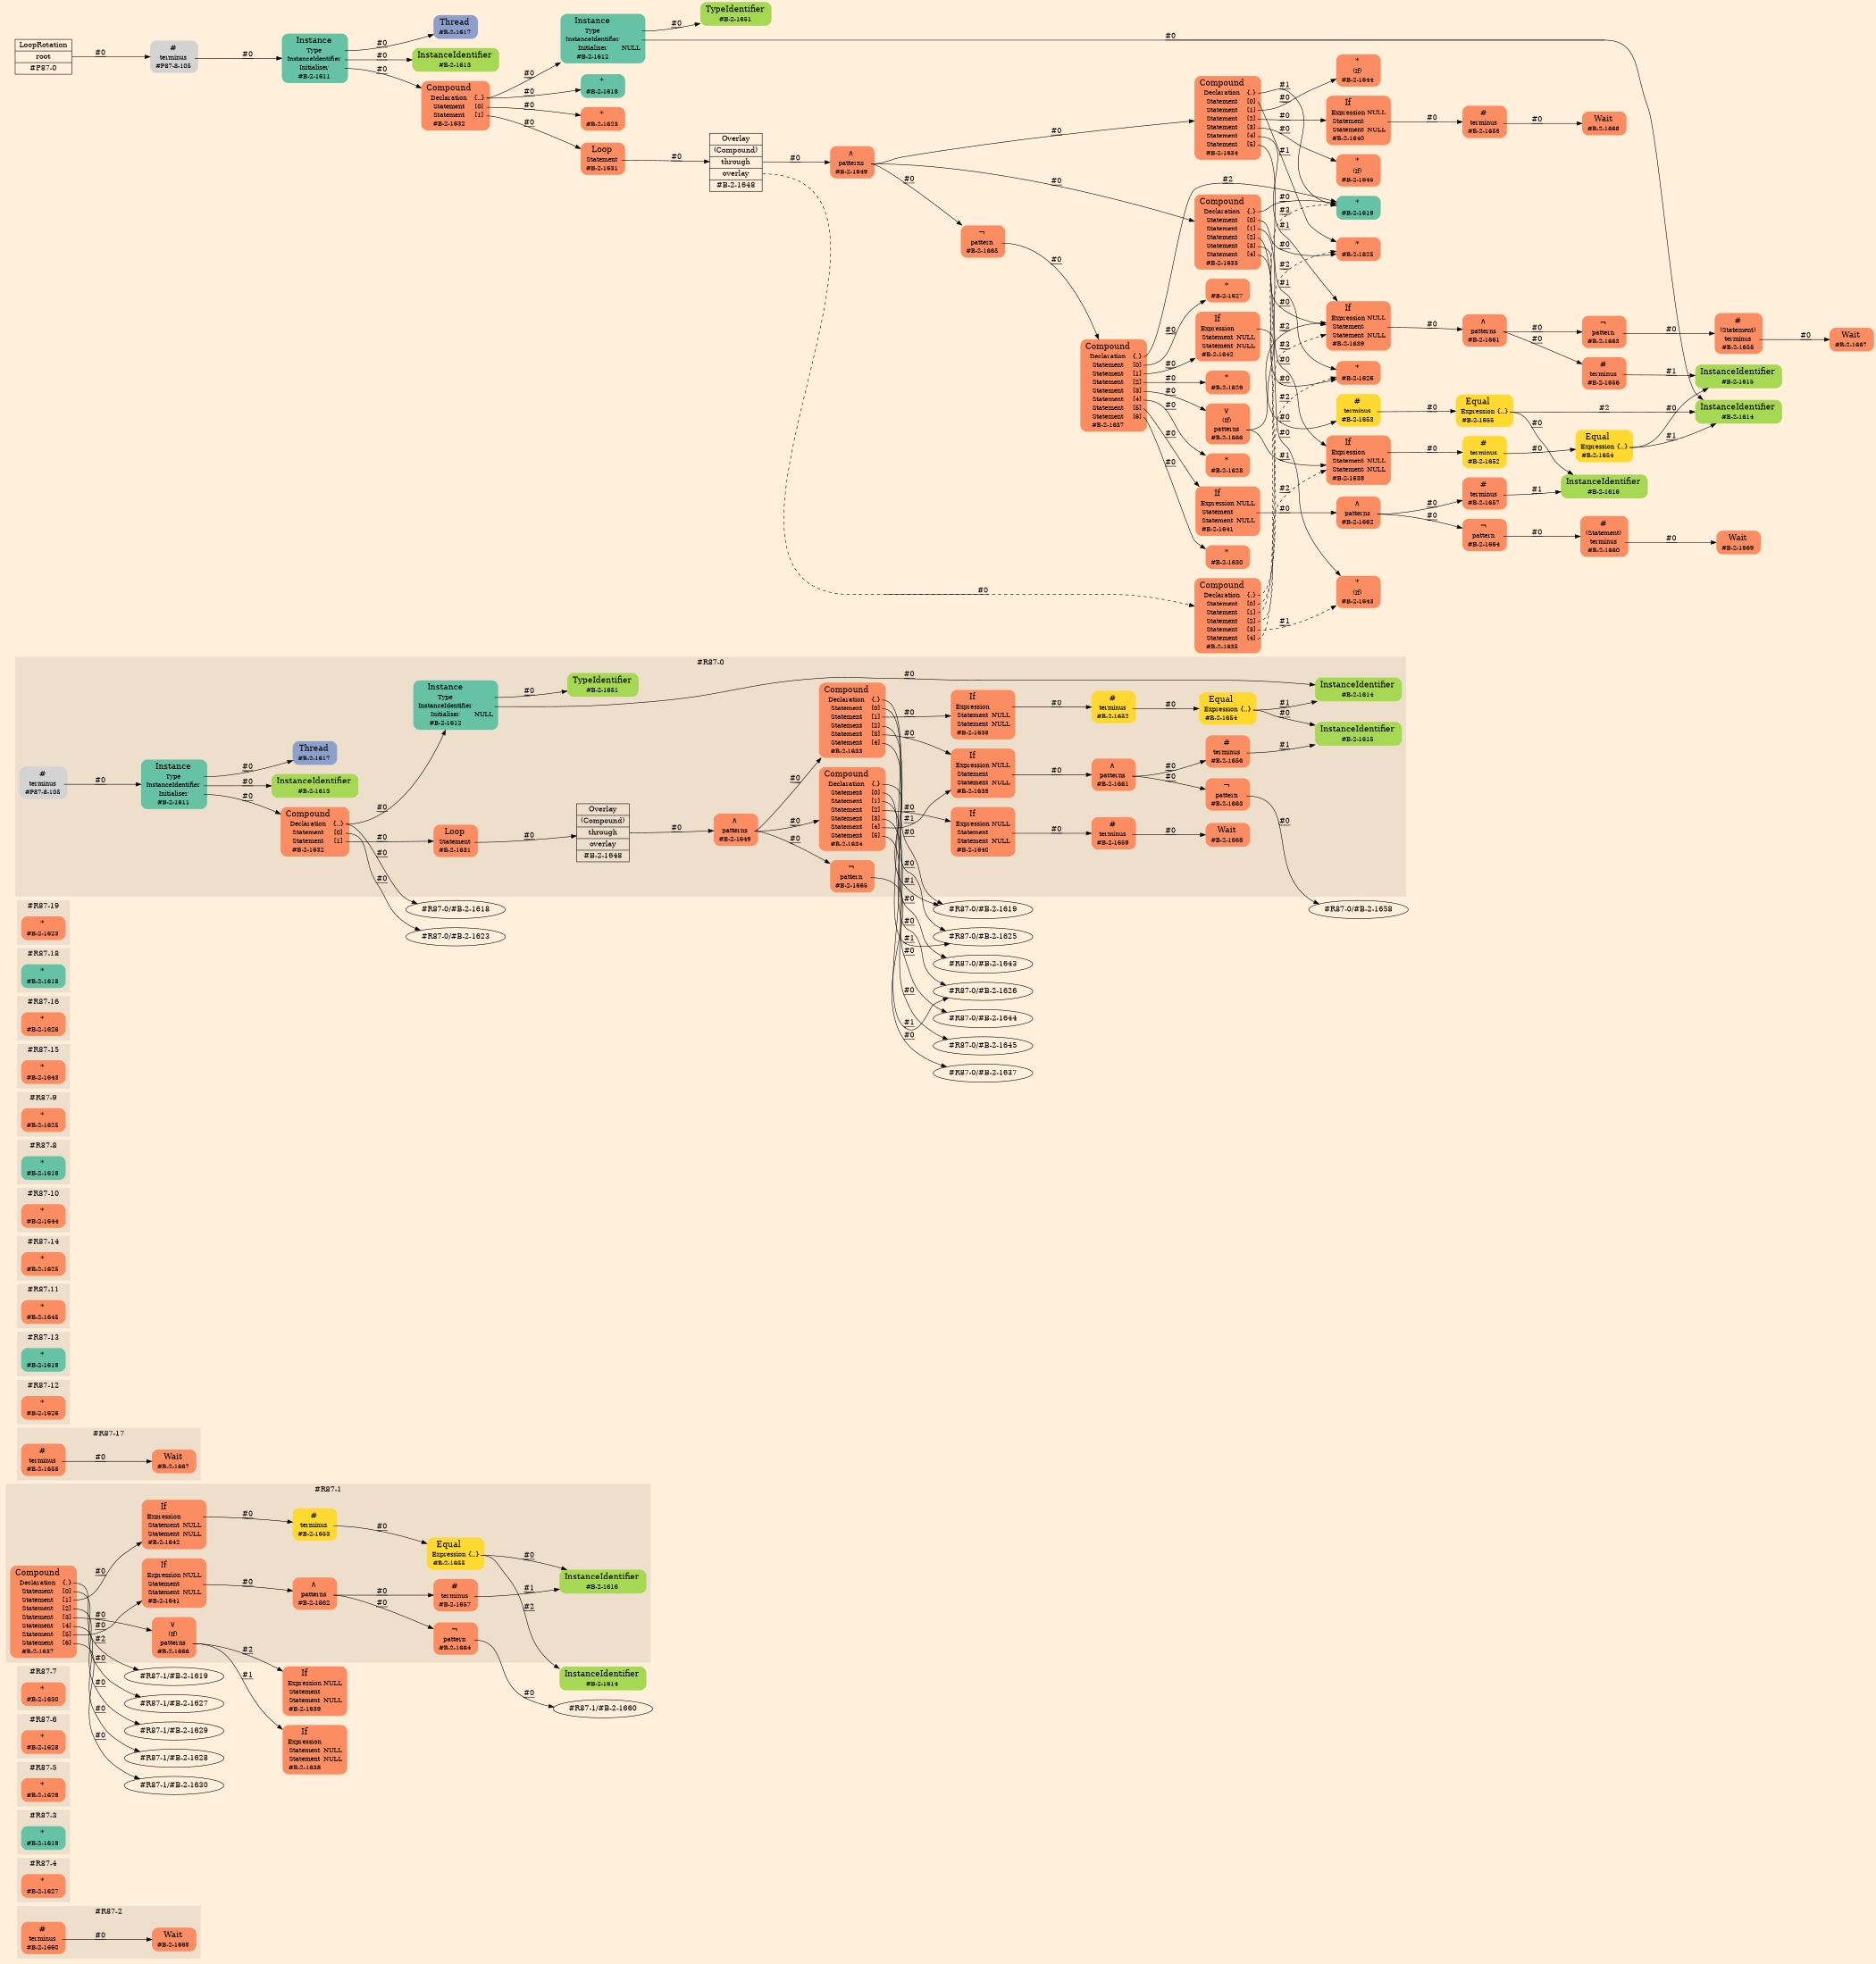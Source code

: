 digraph Inferno {
graph [
rankdir = "LR"
ranksep = 1.0
size = "14,20"
bgcolor = antiquewhite1
color = black
fontcolor = black
];
node [
];
subgraph "cluster#R87-2" {
label = "#R87-2"
style = "filled"
color = antiquewhite2
"#R87-2/#B-2-1669" [
shape = "plaintext"
fillcolor = "/set28/2"
label = <<TABLE BORDER="0" CELLBORDER="0" CELLSPACING="0">
 <TR>
  <TD><FONT POINT-SIZE="16.0">Wait</FONT></TD>
  <TD></TD>
 </TR>
 <TR>
  <TD>#B-2-1669</TD>
  <TD PORT="port0"></TD>
 </TR>
</TABLE>>
style = "rounded,filled"
fontsize = "12"
];
"#R87-2/#B-2-1660" [
shape = "plaintext"
fillcolor = "/set28/2"
label = <<TABLE BORDER="0" CELLBORDER="0" CELLSPACING="0">
 <TR>
  <TD><FONT POINT-SIZE="16.0">#</FONT></TD>
  <TD></TD>
 </TR>
 <TR>
  <TD>terminus</TD>
  <TD PORT="port0"></TD>
 </TR>
 <TR>
  <TD>#B-2-1660</TD>
  <TD PORT="port1"></TD>
 </TR>
</TABLE>>
style = "rounded,filled"
fontsize = "12"
];
}
subgraph "cluster#R87-4" {
label = "#R87-4"
style = "filled"
color = antiquewhite2
"#R87-4/#B-2-1627" [
shape = "plaintext"
fillcolor = "/set28/2"
label = <<TABLE BORDER="0" CELLBORDER="0" CELLSPACING="0">
 <TR>
  <TD><FONT POINT-SIZE="16.0">*</FONT></TD>
  <TD></TD>
 </TR>
 <TR>
  <TD>#B-2-1627</TD>
  <TD PORT="port0"></TD>
 </TR>
</TABLE>>
style = "rounded,filled"
fontsize = "12"
];
}
subgraph "cluster#R87-3" {
label = "#R87-3"
style = "filled"
color = antiquewhite2
"#R87-3/#B-2-1619" [
shape = "plaintext"
fillcolor = "/set28/1"
label = <<TABLE BORDER="0" CELLBORDER="0" CELLSPACING="0">
 <TR>
  <TD><FONT POINT-SIZE="16.0">*</FONT></TD>
  <TD></TD>
 </TR>
 <TR>
  <TD>#B-2-1619</TD>
  <TD PORT="port0"></TD>
 </TR>
</TABLE>>
style = "rounded,filled"
fontsize = "12"
];
}
subgraph "cluster#R87-5" {
label = "#R87-5"
style = "filled"
color = antiquewhite2
"#R87-5/#B-2-1629" [
shape = "plaintext"
fillcolor = "/set28/2"
label = <<TABLE BORDER="0" CELLBORDER="0" CELLSPACING="0">
 <TR>
  <TD><FONT POINT-SIZE="16.0">*</FONT></TD>
  <TD></TD>
 </TR>
 <TR>
  <TD>#B-2-1629</TD>
  <TD PORT="port0"></TD>
 </TR>
</TABLE>>
style = "rounded,filled"
fontsize = "12"
];
}
subgraph "cluster#R87-6" {
label = "#R87-6"
style = "filled"
color = antiquewhite2
"#R87-6/#B-2-1628" [
shape = "plaintext"
fillcolor = "/set28/2"
label = <<TABLE BORDER="0" CELLBORDER="0" CELLSPACING="0">
 <TR>
  <TD><FONT POINT-SIZE="16.0">*</FONT></TD>
  <TD></TD>
 </TR>
 <TR>
  <TD>#B-2-1628</TD>
  <TD PORT="port0"></TD>
 </TR>
</TABLE>>
style = "rounded,filled"
fontsize = "12"
];
}
subgraph "cluster#R87-7" {
label = "#R87-7"
style = "filled"
color = antiquewhite2
"#R87-7/#B-2-1630" [
shape = "plaintext"
fillcolor = "/set28/2"
label = <<TABLE BORDER="0" CELLBORDER="0" CELLSPACING="0">
 <TR>
  <TD><FONT POINT-SIZE="16.0">*</FONT></TD>
  <TD></TD>
 </TR>
 <TR>
  <TD>#B-2-1630</TD>
  <TD PORT="port0"></TD>
 </TR>
</TABLE>>
style = "rounded,filled"
fontsize = "12"
];
}
"#R87-1/#B-2-1639" [
shape = "plaintext"
fillcolor = "/set28/2"
label = <<TABLE BORDER="0" CELLBORDER="0" CELLSPACING="0">
 <TR>
  <TD><FONT POINT-SIZE="16.0">If</FONT></TD>
  <TD></TD>
 </TR>
 <TR>
  <TD>Expression</TD>
  <TD PORT="port0">NULL</TD>
 </TR>
 <TR>
  <TD>Statement</TD>
  <TD PORT="port1"></TD>
 </TR>
 <TR>
  <TD>Statement</TD>
  <TD PORT="port2">NULL</TD>
 </TR>
 <TR>
  <TD>#B-2-1639</TD>
  <TD PORT="port3"></TD>
 </TR>
</TABLE>>
style = "rounded,filled"
fontsize = "12"
];
"#R87-1/#B-2-1614" [
shape = "plaintext"
fillcolor = "/set28/5"
label = <<TABLE BORDER="0" CELLBORDER="0" CELLSPACING="0">
 <TR>
  <TD><FONT POINT-SIZE="16.0">InstanceIdentifier</FONT></TD>
  <TD></TD>
 </TR>
 <TR>
  <TD>#B-2-1614</TD>
  <TD PORT="port0"></TD>
 </TR>
</TABLE>>
style = "rounded,filled"
fontsize = "12"
];
"#R87-1/#B-2-1638" [
shape = "plaintext"
fillcolor = "/set28/2"
label = <<TABLE BORDER="0" CELLBORDER="0" CELLSPACING="0">
 <TR>
  <TD><FONT POINT-SIZE="16.0">If</FONT></TD>
  <TD></TD>
 </TR>
 <TR>
  <TD>Expression</TD>
  <TD PORT="port0"></TD>
 </TR>
 <TR>
  <TD>Statement</TD>
  <TD PORT="port1">NULL</TD>
 </TR>
 <TR>
  <TD>Statement</TD>
  <TD PORT="port2">NULL</TD>
 </TR>
 <TR>
  <TD>#B-2-1638</TD>
  <TD PORT="port3"></TD>
 </TR>
</TABLE>>
style = "rounded,filled"
fontsize = "12"
];
subgraph "cluster#R87-1" {
label = "#R87-1"
style = "filled"
color = antiquewhite2
"#R87-1/#B-2-1664" [
shape = "plaintext"
fillcolor = "/set28/2"
label = <<TABLE BORDER="0" CELLBORDER="0" CELLSPACING="0">
 <TR>
  <TD><FONT POINT-SIZE="16.0">¬</FONT></TD>
  <TD></TD>
 </TR>
 <TR>
  <TD>pattern</TD>
  <TD PORT="port0"></TD>
 </TR>
 <TR>
  <TD>#B-2-1664</TD>
  <TD PORT="port1"></TD>
 </TR>
</TABLE>>
style = "rounded,filled"
fontsize = "12"
];
"#R87-1/#B-2-1657" [
shape = "plaintext"
fillcolor = "/set28/2"
label = <<TABLE BORDER="0" CELLBORDER="0" CELLSPACING="0">
 <TR>
  <TD><FONT POINT-SIZE="16.0">#</FONT></TD>
  <TD></TD>
 </TR>
 <TR>
  <TD>terminus</TD>
  <TD PORT="port0"></TD>
 </TR>
 <TR>
  <TD>#B-2-1657</TD>
  <TD PORT="port1"></TD>
 </TR>
</TABLE>>
style = "rounded,filled"
fontsize = "12"
];
"#R87-1/#B-2-1662" [
shape = "plaintext"
fillcolor = "/set28/2"
label = <<TABLE BORDER="0" CELLBORDER="0" CELLSPACING="0">
 <TR>
  <TD><FONT POINT-SIZE="16.0">∧</FONT></TD>
  <TD></TD>
 </TR>
 <TR>
  <TD>patterns</TD>
  <TD PORT="port0"></TD>
 </TR>
 <TR>
  <TD>#B-2-1662</TD>
  <TD PORT="port1"></TD>
 </TR>
</TABLE>>
style = "rounded,filled"
fontsize = "12"
];
"#R87-1/#B-2-1616" [
shape = "plaintext"
fillcolor = "/set28/5"
label = <<TABLE BORDER="0" CELLBORDER="0" CELLSPACING="0">
 <TR>
  <TD><FONT POINT-SIZE="16.0">InstanceIdentifier</FONT></TD>
  <TD></TD>
 </TR>
 <TR>
  <TD>#B-2-1616</TD>
  <TD PORT="port0"></TD>
 </TR>
</TABLE>>
style = "rounded,filled"
fontsize = "12"
];
"#R87-1/#B-2-1641" [
shape = "plaintext"
fillcolor = "/set28/2"
label = <<TABLE BORDER="0" CELLBORDER="0" CELLSPACING="0">
 <TR>
  <TD><FONT POINT-SIZE="16.0">If</FONT></TD>
  <TD></TD>
 </TR>
 <TR>
  <TD>Expression</TD>
  <TD PORT="port0">NULL</TD>
 </TR>
 <TR>
  <TD>Statement</TD>
  <TD PORT="port1"></TD>
 </TR>
 <TR>
  <TD>Statement</TD>
  <TD PORT="port2">NULL</TD>
 </TR>
 <TR>
  <TD>#B-2-1641</TD>
  <TD PORT="port3"></TD>
 </TR>
</TABLE>>
style = "rounded,filled"
fontsize = "12"
];
"#R87-1/#B-2-1637" [
shape = "plaintext"
fillcolor = "/set28/2"
label = <<TABLE BORDER="0" CELLBORDER="0" CELLSPACING="0">
 <TR>
  <TD><FONT POINT-SIZE="16.0">Compound</FONT></TD>
  <TD></TD>
 </TR>
 <TR>
  <TD>Declaration</TD>
  <TD PORT="port0">{.}</TD>
 </TR>
 <TR>
  <TD>Statement</TD>
  <TD PORT="port1">[0]</TD>
 </TR>
 <TR>
  <TD>Statement</TD>
  <TD PORT="port2">[1]</TD>
 </TR>
 <TR>
  <TD>Statement</TD>
  <TD PORT="port3">[2]</TD>
 </TR>
 <TR>
  <TD>Statement</TD>
  <TD PORT="port4">[3]</TD>
 </TR>
 <TR>
  <TD>Statement</TD>
  <TD PORT="port5">[4]</TD>
 </TR>
 <TR>
  <TD>Statement</TD>
  <TD PORT="port6">[5]</TD>
 </TR>
 <TR>
  <TD>Statement</TD>
  <TD PORT="port7">[6]</TD>
 </TR>
 <TR>
  <TD>#B-2-1637</TD>
  <TD PORT="port8"></TD>
 </TR>
</TABLE>>
style = "rounded,filled"
fontsize = "12"
];
"#R87-1/#B-2-1642" [
shape = "plaintext"
fillcolor = "/set28/2"
label = <<TABLE BORDER="0" CELLBORDER="0" CELLSPACING="0">
 <TR>
  <TD><FONT POINT-SIZE="16.0">If</FONT></TD>
  <TD></TD>
 </TR>
 <TR>
  <TD>Expression</TD>
  <TD PORT="port0"></TD>
 </TR>
 <TR>
  <TD>Statement</TD>
  <TD PORT="port1">NULL</TD>
 </TR>
 <TR>
  <TD>Statement</TD>
  <TD PORT="port2">NULL</TD>
 </TR>
 <TR>
  <TD>#B-2-1642</TD>
  <TD PORT="port3"></TD>
 </TR>
</TABLE>>
style = "rounded,filled"
fontsize = "12"
];
"#R87-1/#B-2-1653" [
shape = "plaintext"
fillcolor = "/set28/6"
label = <<TABLE BORDER="0" CELLBORDER="0" CELLSPACING="0">
 <TR>
  <TD><FONT POINT-SIZE="16.0">#</FONT></TD>
  <TD></TD>
 </TR>
 <TR>
  <TD>terminus</TD>
  <TD PORT="port0"></TD>
 </TR>
 <TR>
  <TD>#B-2-1653</TD>
  <TD PORT="port1"></TD>
 </TR>
</TABLE>>
style = "rounded,filled"
fontsize = "12"
];
"#R87-1/#B-2-1655" [
shape = "plaintext"
fillcolor = "/set28/6"
label = <<TABLE BORDER="0" CELLBORDER="0" CELLSPACING="0">
 <TR>
  <TD><FONT POINT-SIZE="16.0">Equal</FONT></TD>
  <TD></TD>
 </TR>
 <TR>
  <TD>Expression</TD>
  <TD PORT="port0">{..}</TD>
 </TR>
 <TR>
  <TD>#B-2-1655</TD>
  <TD PORT="port1"></TD>
 </TR>
</TABLE>>
style = "rounded,filled"
fontsize = "12"
];
"#R87-1/#B-2-1666" [
shape = "plaintext"
fillcolor = "/set28/2"
label = <<TABLE BORDER="0" CELLBORDER="0" CELLSPACING="0">
 <TR>
  <TD><FONT POINT-SIZE="16.0">∨</FONT></TD>
  <TD></TD>
 </TR>
 <TR>
  <TD>(If)</TD>
  <TD PORT="port0"></TD>
 </TR>
 <TR>
  <TD>patterns</TD>
  <TD PORT="port1"></TD>
 </TR>
 <TR>
  <TD>#B-2-1666</TD>
  <TD PORT="port2"></TD>
 </TR>
</TABLE>>
style = "rounded,filled"
fontsize = "12"
];
}
subgraph "cluster#R87-17" {
label = "#R87-17"
style = "filled"
color = antiquewhite2
"#R87-17/#B-2-1667" [
shape = "plaintext"
fillcolor = "/set28/2"
label = <<TABLE BORDER="0" CELLBORDER="0" CELLSPACING="0">
 <TR>
  <TD><FONT POINT-SIZE="16.0">Wait</FONT></TD>
  <TD></TD>
 </TR>
 <TR>
  <TD>#B-2-1667</TD>
  <TD PORT="port0"></TD>
 </TR>
</TABLE>>
style = "rounded,filled"
fontsize = "12"
];
"#R87-17/#B-2-1658" [
shape = "plaintext"
fillcolor = "/set28/2"
label = <<TABLE BORDER="0" CELLBORDER="0" CELLSPACING="0">
 <TR>
  <TD><FONT POINT-SIZE="16.0">#</FONT></TD>
  <TD></TD>
 </TR>
 <TR>
  <TD>terminus</TD>
  <TD PORT="port0"></TD>
 </TR>
 <TR>
  <TD>#B-2-1658</TD>
  <TD PORT="port1"></TD>
 </TR>
</TABLE>>
style = "rounded,filled"
fontsize = "12"
];
}
subgraph "cluster#R87-12" {
label = "#R87-12"
style = "filled"
color = antiquewhite2
"#R87-12/#B-2-1626" [
shape = "plaintext"
fillcolor = "/set28/2"
label = <<TABLE BORDER="0" CELLBORDER="0" CELLSPACING="0">
 <TR>
  <TD><FONT POINT-SIZE="16.0">*</FONT></TD>
  <TD></TD>
 </TR>
 <TR>
  <TD>#B-2-1626</TD>
  <TD PORT="port0"></TD>
 </TR>
</TABLE>>
style = "rounded,filled"
fontsize = "12"
];
}
subgraph "cluster#R87-13" {
label = "#R87-13"
style = "filled"
color = antiquewhite2
"#R87-13/#B-2-1619" [
shape = "plaintext"
fillcolor = "/set28/1"
label = <<TABLE BORDER="0" CELLBORDER="0" CELLSPACING="0">
 <TR>
  <TD><FONT POINT-SIZE="16.0">*</FONT></TD>
  <TD></TD>
 </TR>
 <TR>
  <TD>#B-2-1619</TD>
  <TD PORT="port0"></TD>
 </TR>
</TABLE>>
style = "rounded,filled"
fontsize = "12"
];
}
subgraph "cluster#R87-11" {
label = "#R87-11"
style = "filled"
color = antiquewhite2
"#R87-11/#B-2-1645" [
shape = "plaintext"
fillcolor = "/set28/2"
label = <<TABLE BORDER="0" CELLBORDER="0" CELLSPACING="0">
 <TR>
  <TD><FONT POINT-SIZE="16.0">*</FONT></TD>
  <TD></TD>
 </TR>
 <TR>
  <TD>#B-2-1645</TD>
  <TD PORT="port0"></TD>
 </TR>
</TABLE>>
style = "rounded,filled"
fontsize = "12"
];
}
subgraph "cluster#R87-14" {
label = "#R87-14"
style = "filled"
color = antiquewhite2
"#R87-14/#B-2-1625" [
shape = "plaintext"
fillcolor = "/set28/2"
label = <<TABLE BORDER="0" CELLBORDER="0" CELLSPACING="0">
 <TR>
  <TD><FONT POINT-SIZE="16.0">*</FONT></TD>
  <TD></TD>
 </TR>
 <TR>
  <TD>#B-2-1625</TD>
  <TD PORT="port0"></TD>
 </TR>
</TABLE>>
style = "rounded,filled"
fontsize = "12"
];
}
subgraph "cluster#R87-10" {
label = "#R87-10"
style = "filled"
color = antiquewhite2
"#R87-10/#B-2-1644" [
shape = "plaintext"
fillcolor = "/set28/2"
label = <<TABLE BORDER="0" CELLBORDER="0" CELLSPACING="0">
 <TR>
  <TD><FONT POINT-SIZE="16.0">*</FONT></TD>
  <TD></TD>
 </TR>
 <TR>
  <TD>#B-2-1644</TD>
  <TD PORT="port0"></TD>
 </TR>
</TABLE>>
style = "rounded,filled"
fontsize = "12"
];
}
subgraph "cluster#R87-8" {
label = "#R87-8"
style = "filled"
color = antiquewhite2
"#R87-8/#B-2-1619" [
shape = "plaintext"
fillcolor = "/set28/1"
label = <<TABLE BORDER="0" CELLBORDER="0" CELLSPACING="0">
 <TR>
  <TD><FONT POINT-SIZE="16.0">*</FONT></TD>
  <TD></TD>
 </TR>
 <TR>
  <TD>#B-2-1619</TD>
  <TD PORT="port0"></TD>
 </TR>
</TABLE>>
style = "rounded,filled"
fontsize = "12"
];
}
subgraph "cluster#R87-9" {
label = "#R87-9"
style = "filled"
color = antiquewhite2
"#R87-9/#B-2-1625" [
shape = "plaintext"
fillcolor = "/set28/2"
label = <<TABLE BORDER="0" CELLBORDER="0" CELLSPACING="0">
 <TR>
  <TD><FONT POINT-SIZE="16.0">*</FONT></TD>
  <TD></TD>
 </TR>
 <TR>
  <TD>#B-2-1625</TD>
  <TD PORT="port0"></TD>
 </TR>
</TABLE>>
style = "rounded,filled"
fontsize = "12"
];
}
subgraph "cluster#R87-15" {
label = "#R87-15"
style = "filled"
color = antiquewhite2
"#R87-15/#B-2-1643" [
shape = "plaintext"
fillcolor = "/set28/2"
label = <<TABLE BORDER="0" CELLBORDER="0" CELLSPACING="0">
 <TR>
  <TD><FONT POINT-SIZE="16.0">*</FONT></TD>
  <TD></TD>
 </TR>
 <TR>
  <TD>#B-2-1643</TD>
  <TD PORT="port0"></TD>
 </TR>
</TABLE>>
style = "rounded,filled"
fontsize = "12"
];
}
subgraph "cluster#R87-16" {
label = "#R87-16"
style = "filled"
color = antiquewhite2
"#R87-16/#B-2-1626" [
shape = "plaintext"
fillcolor = "/set28/2"
label = <<TABLE BORDER="0" CELLBORDER="0" CELLSPACING="0">
 <TR>
  <TD><FONT POINT-SIZE="16.0">*</FONT></TD>
  <TD></TD>
 </TR>
 <TR>
  <TD>#B-2-1626</TD>
  <TD PORT="port0"></TD>
 </TR>
</TABLE>>
style = "rounded,filled"
fontsize = "12"
];
}
subgraph "cluster#R87-18" {
label = "#R87-18"
style = "filled"
color = antiquewhite2
"#R87-18/#B-2-1618" [
shape = "plaintext"
fillcolor = "/set28/1"
label = <<TABLE BORDER="0" CELLBORDER="0" CELLSPACING="0">
 <TR>
  <TD><FONT POINT-SIZE="16.0">*</FONT></TD>
  <TD></TD>
 </TR>
 <TR>
  <TD>#B-2-1618</TD>
  <TD PORT="port0"></TD>
 </TR>
</TABLE>>
style = "rounded,filled"
fontsize = "12"
];
}
subgraph "cluster#R87-19" {
label = "#R87-19"
style = "filled"
color = antiquewhite2
"#R87-19/#B-2-1623" [
shape = "plaintext"
fillcolor = "/set28/2"
label = <<TABLE BORDER="0" CELLBORDER="0" CELLSPACING="0">
 <TR>
  <TD><FONT POINT-SIZE="16.0">*</FONT></TD>
  <TD></TD>
 </TR>
 <TR>
  <TD>#B-2-1623</TD>
  <TD PORT="port0"></TD>
 </TR>
</TABLE>>
style = "rounded,filled"
fontsize = "12"
];
}
subgraph "cluster#R87-0" {
label = "#R87-0"
style = "filled"
color = antiquewhite2
"#R87-0/#B-2-1665" [
shape = "plaintext"
fillcolor = "/set28/2"
label = <<TABLE BORDER="0" CELLBORDER="0" CELLSPACING="0">
 <TR>
  <TD><FONT POINT-SIZE="16.0">¬</FONT></TD>
  <TD></TD>
 </TR>
 <TR>
  <TD>pattern</TD>
  <TD PORT="port0"></TD>
 </TR>
 <TR>
  <TD>#B-2-1665</TD>
  <TD PORT="port1"></TD>
 </TR>
</TABLE>>
style = "rounded,filled"
fontsize = "12"
];
"#R87-0/#B-2-1668" [
shape = "plaintext"
fillcolor = "/set28/2"
label = <<TABLE BORDER="0" CELLBORDER="0" CELLSPACING="0">
 <TR>
  <TD><FONT POINT-SIZE="16.0">Wait</FONT></TD>
  <TD></TD>
 </TR>
 <TR>
  <TD>#B-2-1668</TD>
  <TD PORT="port0"></TD>
 </TR>
</TABLE>>
style = "rounded,filled"
fontsize = "12"
];
"#R87-0/#B-2-1659" [
shape = "plaintext"
fillcolor = "/set28/2"
label = <<TABLE BORDER="0" CELLBORDER="0" CELLSPACING="0">
 <TR>
  <TD><FONT POINT-SIZE="16.0">#</FONT></TD>
  <TD></TD>
 </TR>
 <TR>
  <TD>terminus</TD>
  <TD PORT="port0"></TD>
 </TR>
 <TR>
  <TD>#B-2-1659</TD>
  <TD PORT="port1"></TD>
 </TR>
</TABLE>>
style = "rounded,filled"
fontsize = "12"
];
"#R87-0/#B-2-1634" [
shape = "plaintext"
fillcolor = "/set28/2"
label = <<TABLE BORDER="0" CELLBORDER="0" CELLSPACING="0">
 <TR>
  <TD><FONT POINT-SIZE="16.0">Compound</FONT></TD>
  <TD></TD>
 </TR>
 <TR>
  <TD>Declaration</TD>
  <TD PORT="port0">{.}</TD>
 </TR>
 <TR>
  <TD>Statement</TD>
  <TD PORT="port1">[0]</TD>
 </TR>
 <TR>
  <TD>Statement</TD>
  <TD PORT="port2">[1]</TD>
 </TR>
 <TR>
  <TD>Statement</TD>
  <TD PORT="port3">[2]</TD>
 </TR>
 <TR>
  <TD>Statement</TD>
  <TD PORT="port4">[3]</TD>
 </TR>
 <TR>
  <TD>Statement</TD>
  <TD PORT="port5">[4]</TD>
 </TR>
 <TR>
  <TD>Statement</TD>
  <TD PORT="port6">[5]</TD>
 </TR>
 <TR>
  <TD>#B-2-1634</TD>
  <TD PORT="port7"></TD>
 </TR>
</TABLE>>
style = "rounded,filled"
fontsize = "12"
];
"#R87-0/#B-2-1661" [
shape = "plaintext"
fillcolor = "/set28/2"
label = <<TABLE BORDER="0" CELLBORDER="0" CELLSPACING="0">
 <TR>
  <TD><FONT POINT-SIZE="16.0">∧</FONT></TD>
  <TD></TD>
 </TR>
 <TR>
  <TD>patterns</TD>
  <TD PORT="port0"></TD>
 </TR>
 <TR>
  <TD>#B-2-1661</TD>
  <TD PORT="port1"></TD>
 </TR>
</TABLE>>
style = "rounded,filled"
fontsize = "12"
];
"#R87-0/#B-2-1639" [
shape = "plaintext"
fillcolor = "/set28/2"
label = <<TABLE BORDER="0" CELLBORDER="0" CELLSPACING="0">
 <TR>
  <TD><FONT POINT-SIZE="16.0">If</FONT></TD>
  <TD></TD>
 </TR>
 <TR>
  <TD>Expression</TD>
  <TD PORT="port0">NULL</TD>
 </TR>
 <TR>
  <TD>Statement</TD>
  <TD PORT="port1"></TD>
 </TR>
 <TR>
  <TD>Statement</TD>
  <TD PORT="port2">NULL</TD>
 </TR>
 <TR>
  <TD>#B-2-1639</TD>
  <TD PORT="port3"></TD>
 </TR>
</TABLE>>
style = "rounded,filled"
fontsize = "12"
];
"#R87-0/#B-2-1632" [
shape = "plaintext"
fillcolor = "/set28/2"
label = <<TABLE BORDER="0" CELLBORDER="0" CELLSPACING="0">
 <TR>
  <TD><FONT POINT-SIZE="16.0">Compound</FONT></TD>
  <TD></TD>
 </TR>
 <TR>
  <TD>Declaration</TD>
  <TD PORT="port0">{..}</TD>
 </TR>
 <TR>
  <TD>Statement</TD>
  <TD PORT="port1">[0]</TD>
 </TR>
 <TR>
  <TD>Statement</TD>
  <TD PORT="port2">[1]</TD>
 </TR>
 <TR>
  <TD>#B-2-1632</TD>
  <TD PORT="port3"></TD>
 </TR>
</TABLE>>
style = "rounded,filled"
fontsize = "12"
];
"#R87-0/#B-2-1649" [
shape = "plaintext"
fillcolor = "/set28/2"
label = <<TABLE BORDER="0" CELLBORDER="0" CELLSPACING="0">
 <TR>
  <TD><FONT POINT-SIZE="16.0">∧</FONT></TD>
  <TD></TD>
 </TR>
 <TR>
  <TD>patterns</TD>
  <TD PORT="port0"></TD>
 </TR>
 <TR>
  <TD>#B-2-1649</TD>
  <TD PORT="port1"></TD>
 </TR>
</TABLE>>
style = "rounded,filled"
fontsize = "12"
];
"#R87-0/#B-2-1612" [
shape = "plaintext"
fillcolor = "/set28/1"
label = <<TABLE BORDER="0" CELLBORDER="0" CELLSPACING="0">
 <TR>
  <TD><FONT POINT-SIZE="16.0">Instance</FONT></TD>
  <TD></TD>
 </TR>
 <TR>
  <TD>Type</TD>
  <TD PORT="port0"></TD>
 </TR>
 <TR>
  <TD>InstanceIdentifier</TD>
  <TD PORT="port1"></TD>
 </TR>
 <TR>
  <TD>Initialiser</TD>
  <TD PORT="port2">NULL</TD>
 </TR>
 <TR>
  <TD>#B-2-1612</TD>
  <TD PORT="port3"></TD>
 </TR>
</TABLE>>
style = "rounded,filled"
fontsize = "12"
];
"#R87-0/#B-2-1613" [
shape = "plaintext"
fillcolor = "/set28/5"
label = <<TABLE BORDER="0" CELLBORDER="0" CELLSPACING="0">
 <TR>
  <TD><FONT POINT-SIZE="16.0">InstanceIdentifier</FONT></TD>
  <TD></TD>
 </TR>
 <TR>
  <TD>#B-2-1613</TD>
  <TD PORT="port0"></TD>
 </TR>
</TABLE>>
style = "rounded,filled"
fontsize = "12"
];
"#R87-0/#B-2-1656" [
shape = "plaintext"
fillcolor = "/set28/2"
label = <<TABLE BORDER="0" CELLBORDER="0" CELLSPACING="0">
 <TR>
  <TD><FONT POINT-SIZE="16.0">#</FONT></TD>
  <TD></TD>
 </TR>
 <TR>
  <TD>terminus</TD>
  <TD PORT="port0"></TD>
 </TR>
 <TR>
  <TD>#B-2-1656</TD>
  <TD PORT="port1"></TD>
 </TR>
</TABLE>>
style = "rounded,filled"
fontsize = "12"
];
"#R87-0/#B-2-1631" [
shape = "plaintext"
fillcolor = "/set28/2"
label = <<TABLE BORDER="0" CELLBORDER="0" CELLSPACING="0">
 <TR>
  <TD><FONT POINT-SIZE="16.0">Loop</FONT></TD>
  <TD></TD>
 </TR>
 <TR>
  <TD>Statement</TD>
  <TD PORT="port0"></TD>
 </TR>
 <TR>
  <TD>#B-2-1631</TD>
  <TD PORT="port1"></TD>
 </TR>
</TABLE>>
style = "rounded,filled"
fontsize = "12"
];
"#R87-0/#B-2-1617" [
shape = "plaintext"
fillcolor = "/set28/3"
label = <<TABLE BORDER="0" CELLBORDER="0" CELLSPACING="0">
 <TR>
  <TD><FONT POINT-SIZE="16.0">Thread</FONT></TD>
  <TD></TD>
 </TR>
 <TR>
  <TD>#B-2-1617</TD>
  <TD PORT="port0"></TD>
 </TR>
</TABLE>>
style = "rounded,filled"
fontsize = "12"
];
"#R87-0/#P87-8-105" [
shape = "plaintext"
label = <<TABLE BORDER="0" CELLBORDER="0" CELLSPACING="0">
 <TR>
  <TD><FONT POINT-SIZE="16.0">#</FONT></TD>
  <TD></TD>
 </TR>
 <TR>
  <TD>terminus</TD>
  <TD PORT="port0"></TD>
 </TR>
 <TR>
  <TD>#P87-8-105</TD>
  <TD PORT="port1"></TD>
 </TR>
</TABLE>>
style = "rounded,filled"
fontsize = "12"
];
"#R87-0/#B-2-1633" [
shape = "plaintext"
fillcolor = "/set28/2"
label = <<TABLE BORDER="0" CELLBORDER="0" CELLSPACING="0">
 <TR>
  <TD><FONT POINT-SIZE="16.0">Compound</FONT></TD>
  <TD></TD>
 </TR>
 <TR>
  <TD>Declaration</TD>
  <TD PORT="port0">{.}</TD>
 </TR>
 <TR>
  <TD>Statement</TD>
  <TD PORT="port1">[0]</TD>
 </TR>
 <TR>
  <TD>Statement</TD>
  <TD PORT="port2">[1]</TD>
 </TR>
 <TR>
  <TD>Statement</TD>
  <TD PORT="port3">[2]</TD>
 </TR>
 <TR>
  <TD>Statement</TD>
  <TD PORT="port4">[3]</TD>
 </TR>
 <TR>
  <TD>Statement</TD>
  <TD PORT="port5">[4]</TD>
 </TR>
 <TR>
  <TD>#B-2-1633</TD>
  <TD PORT="port6"></TD>
 </TR>
</TABLE>>
style = "rounded,filled"
fontsize = "12"
];
"#R87-0/#B-2-1648" [
shape = "record"
fillcolor = antiquewhite2
label = "<fixed> Overlay | <port0> (Compound) | <port1> through | <port2> overlay | <port3> #B-2-1648"
style = "filled"
fontsize = "14"
color = black
fontcolor = black
];
"#R87-0/#B-2-1651" [
shape = "plaintext"
fillcolor = "/set28/5"
label = <<TABLE BORDER="0" CELLBORDER="0" CELLSPACING="0">
 <TR>
  <TD><FONT POINT-SIZE="16.0">TypeIdentifier</FONT></TD>
  <TD></TD>
 </TR>
 <TR>
  <TD>#B-2-1651</TD>
  <TD PORT="port0"></TD>
 </TR>
</TABLE>>
style = "rounded,filled"
fontsize = "12"
];
"#R87-0/#B-2-1611" [
shape = "plaintext"
fillcolor = "/set28/1"
label = <<TABLE BORDER="0" CELLBORDER="0" CELLSPACING="0">
 <TR>
  <TD><FONT POINT-SIZE="16.0">Instance</FONT></TD>
  <TD></TD>
 </TR>
 <TR>
  <TD>Type</TD>
  <TD PORT="port0"></TD>
 </TR>
 <TR>
  <TD>InstanceIdentifier</TD>
  <TD PORT="port1"></TD>
 </TR>
 <TR>
  <TD>Initialiser</TD>
  <TD PORT="port2"></TD>
 </TR>
 <TR>
  <TD>#B-2-1611</TD>
  <TD PORT="port3"></TD>
 </TR>
</TABLE>>
style = "rounded,filled"
fontsize = "12"
];
"#R87-0/#B-2-1614" [
shape = "plaintext"
fillcolor = "/set28/5"
label = <<TABLE BORDER="0" CELLBORDER="0" CELLSPACING="0">
 <TR>
  <TD><FONT POINT-SIZE="16.0">InstanceIdentifier</FONT></TD>
  <TD></TD>
 </TR>
 <TR>
  <TD>#B-2-1614</TD>
  <TD PORT="port0"></TD>
 </TR>
</TABLE>>
style = "rounded,filled"
fontsize = "12"
];
"#R87-0/#B-2-1638" [
shape = "plaintext"
fillcolor = "/set28/2"
label = <<TABLE BORDER="0" CELLBORDER="0" CELLSPACING="0">
 <TR>
  <TD><FONT POINT-SIZE="16.0">If</FONT></TD>
  <TD></TD>
 </TR>
 <TR>
  <TD>Expression</TD>
  <TD PORT="port0"></TD>
 </TR>
 <TR>
  <TD>Statement</TD>
  <TD PORT="port1">NULL</TD>
 </TR>
 <TR>
  <TD>Statement</TD>
  <TD PORT="port2">NULL</TD>
 </TR>
 <TR>
  <TD>#B-2-1638</TD>
  <TD PORT="port3"></TD>
 </TR>
</TABLE>>
style = "rounded,filled"
fontsize = "12"
];
"#R87-0/#B-2-1652" [
shape = "plaintext"
fillcolor = "/set28/6"
label = <<TABLE BORDER="0" CELLBORDER="0" CELLSPACING="0">
 <TR>
  <TD><FONT POINT-SIZE="16.0">#</FONT></TD>
  <TD></TD>
 </TR>
 <TR>
  <TD>terminus</TD>
  <TD PORT="port0"></TD>
 </TR>
 <TR>
  <TD>#B-2-1652</TD>
  <TD PORT="port1"></TD>
 </TR>
</TABLE>>
style = "rounded,filled"
fontsize = "12"
];
"#R87-0/#B-2-1640" [
shape = "plaintext"
fillcolor = "/set28/2"
label = <<TABLE BORDER="0" CELLBORDER="0" CELLSPACING="0">
 <TR>
  <TD><FONT POINT-SIZE="16.0">If</FONT></TD>
  <TD></TD>
 </TR>
 <TR>
  <TD>Expression</TD>
  <TD PORT="port0">NULL</TD>
 </TR>
 <TR>
  <TD>Statement</TD>
  <TD PORT="port1"></TD>
 </TR>
 <TR>
  <TD>Statement</TD>
  <TD PORT="port2">NULL</TD>
 </TR>
 <TR>
  <TD>#B-2-1640</TD>
  <TD PORT="port3"></TD>
 </TR>
</TABLE>>
style = "rounded,filled"
fontsize = "12"
];
"#R87-0/#B-2-1663" [
shape = "plaintext"
fillcolor = "/set28/2"
label = <<TABLE BORDER="0" CELLBORDER="0" CELLSPACING="0">
 <TR>
  <TD><FONT POINT-SIZE="16.0">¬</FONT></TD>
  <TD></TD>
 </TR>
 <TR>
  <TD>pattern</TD>
  <TD PORT="port0"></TD>
 </TR>
 <TR>
  <TD>#B-2-1663</TD>
  <TD PORT="port1"></TD>
 </TR>
</TABLE>>
style = "rounded,filled"
fontsize = "12"
];
"#R87-0/#B-2-1654" [
shape = "plaintext"
fillcolor = "/set28/6"
label = <<TABLE BORDER="0" CELLBORDER="0" CELLSPACING="0">
 <TR>
  <TD><FONT POINT-SIZE="16.0">Equal</FONT></TD>
  <TD></TD>
 </TR>
 <TR>
  <TD>Expression</TD>
  <TD PORT="port0">{..}</TD>
 </TR>
 <TR>
  <TD>#B-2-1654</TD>
  <TD PORT="port1"></TD>
 </TR>
</TABLE>>
style = "rounded,filled"
fontsize = "12"
];
"#R87-0/#B-2-1615" [
shape = "plaintext"
fillcolor = "/set28/5"
label = <<TABLE BORDER="0" CELLBORDER="0" CELLSPACING="0">
 <TR>
  <TD><FONT POINT-SIZE="16.0">InstanceIdentifier</FONT></TD>
  <TD></TD>
 </TR>
 <TR>
  <TD>#B-2-1615</TD>
  <TD PORT="port0"></TD>
 </TR>
</TABLE>>
style = "rounded,filled"
fontsize = "12"
];
}
"CR#P87-0" [
shape = "record"
fillcolor = antiquewhite1
label = "<fixed> LoopRotation | <port0> root | <port1> #P87-0"
style = "filled"
fontsize = "14"
color = black
fontcolor = black
];
"#P87-8-105" [
shape = "plaintext"
label = <<TABLE BORDER="0" CELLBORDER="0" CELLSPACING="0">
 <TR>
  <TD><FONT POINT-SIZE="16.0">#</FONT></TD>
  <TD></TD>
 </TR>
 <TR>
  <TD>terminus</TD>
  <TD PORT="port0"></TD>
 </TR>
 <TR>
  <TD>#P87-8-105</TD>
  <TD PORT="port1"></TD>
 </TR>
</TABLE>>
style = "rounded,filled"
fontsize = "12"
];
"#B-2-1611" [
shape = "plaintext"
fillcolor = "/set28/1"
label = <<TABLE BORDER="0" CELLBORDER="0" CELLSPACING="0">
 <TR>
  <TD><FONT POINT-SIZE="16.0">Instance</FONT></TD>
  <TD></TD>
 </TR>
 <TR>
  <TD>Type</TD>
  <TD PORT="port0"></TD>
 </TR>
 <TR>
  <TD>InstanceIdentifier</TD>
  <TD PORT="port1"></TD>
 </TR>
 <TR>
  <TD>Initialiser</TD>
  <TD PORT="port2"></TD>
 </TR>
 <TR>
  <TD>#B-2-1611</TD>
  <TD PORT="port3"></TD>
 </TR>
</TABLE>>
style = "rounded,filled"
fontsize = "12"
];
"#B-2-1617" [
shape = "plaintext"
fillcolor = "/set28/3"
label = <<TABLE BORDER="0" CELLBORDER="0" CELLSPACING="0">
 <TR>
  <TD><FONT POINT-SIZE="16.0">Thread</FONT></TD>
  <TD></TD>
 </TR>
 <TR>
  <TD>#B-2-1617</TD>
  <TD PORT="port0"></TD>
 </TR>
</TABLE>>
style = "rounded,filled"
fontsize = "12"
];
"#B-2-1613" [
shape = "plaintext"
fillcolor = "/set28/5"
label = <<TABLE BORDER="0" CELLBORDER="0" CELLSPACING="0">
 <TR>
  <TD><FONT POINT-SIZE="16.0">InstanceIdentifier</FONT></TD>
  <TD></TD>
 </TR>
 <TR>
  <TD>#B-2-1613</TD>
  <TD PORT="port0"></TD>
 </TR>
</TABLE>>
style = "rounded,filled"
fontsize = "12"
];
"#B-2-1632" [
shape = "plaintext"
fillcolor = "/set28/2"
label = <<TABLE BORDER="0" CELLBORDER="0" CELLSPACING="0">
 <TR>
  <TD><FONT POINT-SIZE="16.0">Compound</FONT></TD>
  <TD></TD>
 </TR>
 <TR>
  <TD>Declaration</TD>
  <TD PORT="port0">{..}</TD>
 </TR>
 <TR>
  <TD>Statement</TD>
  <TD PORT="port1">[0]</TD>
 </TR>
 <TR>
  <TD>Statement</TD>
  <TD PORT="port2">[1]</TD>
 </TR>
 <TR>
  <TD>#B-2-1632</TD>
  <TD PORT="port3"></TD>
 </TR>
</TABLE>>
style = "rounded,filled"
fontsize = "12"
];
"#B-2-1618" [
shape = "plaintext"
fillcolor = "/set28/1"
label = <<TABLE BORDER="0" CELLBORDER="0" CELLSPACING="0">
 <TR>
  <TD><FONT POINT-SIZE="16.0">*</FONT></TD>
  <TD></TD>
 </TR>
 <TR>
  <TD>#B-2-1618</TD>
  <TD PORT="port0"></TD>
 </TR>
</TABLE>>
style = "rounded,filled"
fontsize = "12"
];
"#B-2-1612" [
shape = "plaintext"
fillcolor = "/set28/1"
label = <<TABLE BORDER="0" CELLBORDER="0" CELLSPACING="0">
 <TR>
  <TD><FONT POINT-SIZE="16.0">Instance</FONT></TD>
  <TD></TD>
 </TR>
 <TR>
  <TD>Type</TD>
  <TD PORT="port0"></TD>
 </TR>
 <TR>
  <TD>InstanceIdentifier</TD>
  <TD PORT="port1"></TD>
 </TR>
 <TR>
  <TD>Initialiser</TD>
  <TD PORT="port2">NULL</TD>
 </TR>
 <TR>
  <TD>#B-2-1612</TD>
  <TD PORT="port3"></TD>
 </TR>
</TABLE>>
style = "rounded,filled"
fontsize = "12"
];
"#B-2-1651" [
shape = "plaintext"
fillcolor = "/set28/5"
label = <<TABLE BORDER="0" CELLBORDER="0" CELLSPACING="0">
 <TR>
  <TD><FONT POINT-SIZE="16.0">TypeIdentifier</FONT></TD>
  <TD></TD>
 </TR>
 <TR>
  <TD>#B-2-1651</TD>
  <TD PORT="port0"></TD>
 </TR>
</TABLE>>
style = "rounded,filled"
fontsize = "12"
];
"#B-2-1614" [
shape = "plaintext"
fillcolor = "/set28/5"
label = <<TABLE BORDER="0" CELLBORDER="0" CELLSPACING="0">
 <TR>
  <TD><FONT POINT-SIZE="16.0">InstanceIdentifier</FONT></TD>
  <TD></TD>
 </TR>
 <TR>
  <TD>#B-2-1614</TD>
  <TD PORT="port0"></TD>
 </TR>
</TABLE>>
style = "rounded,filled"
fontsize = "12"
];
"#B-2-1623" [
shape = "plaintext"
fillcolor = "/set28/2"
label = <<TABLE BORDER="0" CELLBORDER="0" CELLSPACING="0">
 <TR>
  <TD><FONT POINT-SIZE="16.0">*</FONT></TD>
  <TD></TD>
 </TR>
 <TR>
  <TD>#B-2-1623</TD>
  <TD PORT="port0"></TD>
 </TR>
</TABLE>>
style = "rounded,filled"
fontsize = "12"
];
"#B-2-1631" [
shape = "plaintext"
fillcolor = "/set28/2"
label = <<TABLE BORDER="0" CELLBORDER="0" CELLSPACING="0">
 <TR>
  <TD><FONT POINT-SIZE="16.0">Loop</FONT></TD>
  <TD></TD>
 </TR>
 <TR>
  <TD>Statement</TD>
  <TD PORT="port0"></TD>
 </TR>
 <TR>
  <TD>#B-2-1631</TD>
  <TD PORT="port1"></TD>
 </TR>
</TABLE>>
style = "rounded,filled"
fontsize = "12"
];
"#B-2-1648" [
shape = "record"
fillcolor = antiquewhite1
label = "<fixed> Overlay | <port0> (Compound) | <port1> through | <port2> overlay | <port3> #B-2-1648"
style = "filled"
fontsize = "14"
color = black
fontcolor = black
];
"#B-2-1649" [
shape = "plaintext"
fillcolor = "/set28/2"
label = <<TABLE BORDER="0" CELLBORDER="0" CELLSPACING="0">
 <TR>
  <TD><FONT POINT-SIZE="16.0">∧</FONT></TD>
  <TD></TD>
 </TR>
 <TR>
  <TD>patterns</TD>
  <TD PORT="port0"></TD>
 </TR>
 <TR>
  <TD>#B-2-1649</TD>
  <TD PORT="port1"></TD>
 </TR>
</TABLE>>
style = "rounded,filled"
fontsize = "12"
];
"#B-2-1633" [
shape = "plaintext"
fillcolor = "/set28/2"
label = <<TABLE BORDER="0" CELLBORDER="0" CELLSPACING="0">
 <TR>
  <TD><FONT POINT-SIZE="16.0">Compound</FONT></TD>
  <TD></TD>
 </TR>
 <TR>
  <TD>Declaration</TD>
  <TD PORT="port0">{.}</TD>
 </TR>
 <TR>
  <TD>Statement</TD>
  <TD PORT="port1">[0]</TD>
 </TR>
 <TR>
  <TD>Statement</TD>
  <TD PORT="port2">[1]</TD>
 </TR>
 <TR>
  <TD>Statement</TD>
  <TD PORT="port3">[2]</TD>
 </TR>
 <TR>
  <TD>Statement</TD>
  <TD PORT="port4">[3]</TD>
 </TR>
 <TR>
  <TD>Statement</TD>
  <TD PORT="port5">[4]</TD>
 </TR>
 <TR>
  <TD>#B-2-1633</TD>
  <TD PORT="port6"></TD>
 </TR>
</TABLE>>
style = "rounded,filled"
fontsize = "12"
];
"#B-2-1619" [
shape = "plaintext"
fillcolor = "/set28/1"
label = <<TABLE BORDER="0" CELLBORDER="0" CELLSPACING="0">
 <TR>
  <TD><FONT POINT-SIZE="16.0">*</FONT></TD>
  <TD></TD>
 </TR>
 <TR>
  <TD>#B-2-1619</TD>
  <TD PORT="port0"></TD>
 </TR>
</TABLE>>
style = "rounded,filled"
fontsize = "12"
];
"#B-2-1625" [
shape = "plaintext"
fillcolor = "/set28/2"
label = <<TABLE BORDER="0" CELLBORDER="0" CELLSPACING="0">
 <TR>
  <TD><FONT POINT-SIZE="16.0">*</FONT></TD>
  <TD></TD>
 </TR>
 <TR>
  <TD>#B-2-1625</TD>
  <TD PORT="port0"></TD>
 </TR>
</TABLE>>
style = "rounded,filled"
fontsize = "12"
];
"#B-2-1638" [
shape = "plaintext"
fillcolor = "/set28/2"
label = <<TABLE BORDER="0" CELLBORDER="0" CELLSPACING="0">
 <TR>
  <TD><FONT POINT-SIZE="16.0">If</FONT></TD>
  <TD></TD>
 </TR>
 <TR>
  <TD>Expression</TD>
  <TD PORT="port0"></TD>
 </TR>
 <TR>
  <TD>Statement</TD>
  <TD PORT="port1">NULL</TD>
 </TR>
 <TR>
  <TD>Statement</TD>
  <TD PORT="port2">NULL</TD>
 </TR>
 <TR>
  <TD>#B-2-1638</TD>
  <TD PORT="port3"></TD>
 </TR>
</TABLE>>
style = "rounded,filled"
fontsize = "12"
];
"#B-2-1652" [
shape = "plaintext"
fillcolor = "/set28/6"
label = <<TABLE BORDER="0" CELLBORDER="0" CELLSPACING="0">
 <TR>
  <TD><FONT POINT-SIZE="16.0">#</FONT></TD>
  <TD></TD>
 </TR>
 <TR>
  <TD>terminus</TD>
  <TD PORT="port0"></TD>
 </TR>
 <TR>
  <TD>#B-2-1652</TD>
  <TD PORT="port1"></TD>
 </TR>
</TABLE>>
style = "rounded,filled"
fontsize = "12"
];
"#B-2-1654" [
shape = "plaintext"
fillcolor = "/set28/6"
label = <<TABLE BORDER="0" CELLBORDER="0" CELLSPACING="0">
 <TR>
  <TD><FONT POINT-SIZE="16.0">Equal</FONT></TD>
  <TD></TD>
 </TR>
 <TR>
  <TD>Expression</TD>
  <TD PORT="port0">{..}</TD>
 </TR>
 <TR>
  <TD>#B-2-1654</TD>
  <TD PORT="port1"></TD>
 </TR>
</TABLE>>
style = "rounded,filled"
fontsize = "12"
];
"#B-2-1615" [
shape = "plaintext"
fillcolor = "/set28/5"
label = <<TABLE BORDER="0" CELLBORDER="0" CELLSPACING="0">
 <TR>
  <TD><FONT POINT-SIZE="16.0">InstanceIdentifier</FONT></TD>
  <TD></TD>
 </TR>
 <TR>
  <TD>#B-2-1615</TD>
  <TD PORT="port0"></TD>
 </TR>
</TABLE>>
style = "rounded,filled"
fontsize = "12"
];
"#B-2-1643" [
shape = "plaintext"
fillcolor = "/set28/2"
label = <<TABLE BORDER="0" CELLBORDER="0" CELLSPACING="0">
 <TR>
  <TD><FONT POINT-SIZE="16.0">*</FONT></TD>
  <TD></TD>
 </TR>
 <TR>
  <TD>(If)</TD>
  <TD PORT="port0"></TD>
 </TR>
 <TR>
  <TD>#B-2-1643</TD>
  <TD PORT="port1"></TD>
 </TR>
</TABLE>>
style = "rounded,filled"
fontsize = "12"
];
"#B-2-1639" [
shape = "plaintext"
fillcolor = "/set28/2"
label = <<TABLE BORDER="0" CELLBORDER="0" CELLSPACING="0">
 <TR>
  <TD><FONT POINT-SIZE="16.0">If</FONT></TD>
  <TD></TD>
 </TR>
 <TR>
  <TD>Expression</TD>
  <TD PORT="port0">NULL</TD>
 </TR>
 <TR>
  <TD>Statement</TD>
  <TD PORT="port1"></TD>
 </TR>
 <TR>
  <TD>Statement</TD>
  <TD PORT="port2">NULL</TD>
 </TR>
 <TR>
  <TD>#B-2-1639</TD>
  <TD PORT="port3"></TD>
 </TR>
</TABLE>>
style = "rounded,filled"
fontsize = "12"
];
"#B-2-1661" [
shape = "plaintext"
fillcolor = "/set28/2"
label = <<TABLE BORDER="0" CELLBORDER="0" CELLSPACING="0">
 <TR>
  <TD><FONT POINT-SIZE="16.0">∧</FONT></TD>
  <TD></TD>
 </TR>
 <TR>
  <TD>patterns</TD>
  <TD PORT="port0"></TD>
 </TR>
 <TR>
  <TD>#B-2-1661</TD>
  <TD PORT="port1"></TD>
 </TR>
</TABLE>>
style = "rounded,filled"
fontsize = "12"
];
"#B-2-1656" [
shape = "plaintext"
fillcolor = "/set28/2"
label = <<TABLE BORDER="0" CELLBORDER="0" CELLSPACING="0">
 <TR>
  <TD><FONT POINT-SIZE="16.0">#</FONT></TD>
  <TD></TD>
 </TR>
 <TR>
  <TD>terminus</TD>
  <TD PORT="port0"></TD>
 </TR>
 <TR>
  <TD>#B-2-1656</TD>
  <TD PORT="port1"></TD>
 </TR>
</TABLE>>
style = "rounded,filled"
fontsize = "12"
];
"#B-2-1663" [
shape = "plaintext"
fillcolor = "/set28/2"
label = <<TABLE BORDER="0" CELLBORDER="0" CELLSPACING="0">
 <TR>
  <TD><FONT POINT-SIZE="16.0">¬</FONT></TD>
  <TD></TD>
 </TR>
 <TR>
  <TD>pattern</TD>
  <TD PORT="port0"></TD>
 </TR>
 <TR>
  <TD>#B-2-1663</TD>
  <TD PORT="port1"></TD>
 </TR>
</TABLE>>
style = "rounded,filled"
fontsize = "12"
];
"#B-2-1658" [
shape = "plaintext"
fillcolor = "/set28/2"
label = <<TABLE BORDER="0" CELLBORDER="0" CELLSPACING="0">
 <TR>
  <TD><FONT POINT-SIZE="16.0">#</FONT></TD>
  <TD></TD>
 </TR>
 <TR>
  <TD>(Statement)</TD>
  <TD PORT="port0"></TD>
 </TR>
 <TR>
  <TD>terminus</TD>
  <TD PORT="port1"></TD>
 </TR>
 <TR>
  <TD>#B-2-1658</TD>
  <TD PORT="port2"></TD>
 </TR>
</TABLE>>
style = "rounded,filled"
fontsize = "12"
];
"#B-2-1667" [
shape = "plaintext"
fillcolor = "/set28/2"
label = <<TABLE BORDER="0" CELLBORDER="0" CELLSPACING="0">
 <TR>
  <TD><FONT POINT-SIZE="16.0">Wait</FONT></TD>
  <TD></TD>
 </TR>
 <TR>
  <TD>#B-2-1667</TD>
  <TD PORT="port0"></TD>
 </TR>
</TABLE>>
style = "rounded,filled"
fontsize = "12"
];
"#B-2-1626" [
shape = "plaintext"
fillcolor = "/set28/2"
label = <<TABLE BORDER="0" CELLBORDER="0" CELLSPACING="0">
 <TR>
  <TD><FONT POINT-SIZE="16.0">*</FONT></TD>
  <TD></TD>
 </TR>
 <TR>
  <TD>#B-2-1626</TD>
  <TD PORT="port0"></TD>
 </TR>
</TABLE>>
style = "rounded,filled"
fontsize = "12"
];
"#B-2-1634" [
shape = "plaintext"
fillcolor = "/set28/2"
label = <<TABLE BORDER="0" CELLBORDER="0" CELLSPACING="0">
 <TR>
  <TD><FONT POINT-SIZE="16.0">Compound</FONT></TD>
  <TD></TD>
 </TR>
 <TR>
  <TD>Declaration</TD>
  <TD PORT="port0">{.}</TD>
 </TR>
 <TR>
  <TD>Statement</TD>
  <TD PORT="port1">[0]</TD>
 </TR>
 <TR>
  <TD>Statement</TD>
  <TD PORT="port2">[1]</TD>
 </TR>
 <TR>
  <TD>Statement</TD>
  <TD PORT="port3">[2]</TD>
 </TR>
 <TR>
  <TD>Statement</TD>
  <TD PORT="port4">[3]</TD>
 </TR>
 <TR>
  <TD>Statement</TD>
  <TD PORT="port5">[4]</TD>
 </TR>
 <TR>
  <TD>Statement</TD>
  <TD PORT="port6">[5]</TD>
 </TR>
 <TR>
  <TD>#B-2-1634</TD>
  <TD PORT="port7"></TD>
 </TR>
</TABLE>>
style = "rounded,filled"
fontsize = "12"
];
"#B-2-1644" [
shape = "plaintext"
fillcolor = "/set28/2"
label = <<TABLE BORDER="0" CELLBORDER="0" CELLSPACING="0">
 <TR>
  <TD><FONT POINT-SIZE="16.0">*</FONT></TD>
  <TD></TD>
 </TR>
 <TR>
  <TD>(If)</TD>
  <TD PORT="port0"></TD>
 </TR>
 <TR>
  <TD>#B-2-1644</TD>
  <TD PORT="port1"></TD>
 </TR>
</TABLE>>
style = "rounded,filled"
fontsize = "12"
];
"#B-2-1640" [
shape = "plaintext"
fillcolor = "/set28/2"
label = <<TABLE BORDER="0" CELLBORDER="0" CELLSPACING="0">
 <TR>
  <TD><FONT POINT-SIZE="16.0">If</FONT></TD>
  <TD></TD>
 </TR>
 <TR>
  <TD>Expression</TD>
  <TD PORT="port0">NULL</TD>
 </TR>
 <TR>
  <TD>Statement</TD>
  <TD PORT="port1"></TD>
 </TR>
 <TR>
  <TD>Statement</TD>
  <TD PORT="port2">NULL</TD>
 </TR>
 <TR>
  <TD>#B-2-1640</TD>
  <TD PORT="port3"></TD>
 </TR>
</TABLE>>
style = "rounded,filled"
fontsize = "12"
];
"#B-2-1659" [
shape = "plaintext"
fillcolor = "/set28/2"
label = <<TABLE BORDER="0" CELLBORDER="0" CELLSPACING="0">
 <TR>
  <TD><FONT POINT-SIZE="16.0">#</FONT></TD>
  <TD></TD>
 </TR>
 <TR>
  <TD>terminus</TD>
  <TD PORT="port0"></TD>
 </TR>
 <TR>
  <TD>#B-2-1659</TD>
  <TD PORT="port1"></TD>
 </TR>
</TABLE>>
style = "rounded,filled"
fontsize = "12"
];
"#B-2-1668" [
shape = "plaintext"
fillcolor = "/set28/2"
label = <<TABLE BORDER="0" CELLBORDER="0" CELLSPACING="0">
 <TR>
  <TD><FONT POINT-SIZE="16.0">Wait</FONT></TD>
  <TD></TD>
 </TR>
 <TR>
  <TD>#B-2-1668</TD>
  <TD PORT="port0"></TD>
 </TR>
</TABLE>>
style = "rounded,filled"
fontsize = "12"
];
"#B-2-1645" [
shape = "plaintext"
fillcolor = "/set28/2"
label = <<TABLE BORDER="0" CELLBORDER="0" CELLSPACING="0">
 <TR>
  <TD><FONT POINT-SIZE="16.0">*</FONT></TD>
  <TD></TD>
 </TR>
 <TR>
  <TD>(If)</TD>
  <TD PORT="port0"></TD>
 </TR>
 <TR>
  <TD>#B-2-1645</TD>
  <TD PORT="port1"></TD>
 </TR>
</TABLE>>
style = "rounded,filled"
fontsize = "12"
];
"#B-2-1665" [
shape = "plaintext"
fillcolor = "/set28/2"
label = <<TABLE BORDER="0" CELLBORDER="0" CELLSPACING="0">
 <TR>
  <TD><FONT POINT-SIZE="16.0">¬</FONT></TD>
  <TD></TD>
 </TR>
 <TR>
  <TD>pattern</TD>
  <TD PORT="port0"></TD>
 </TR>
 <TR>
  <TD>#B-2-1665</TD>
  <TD PORT="port1"></TD>
 </TR>
</TABLE>>
style = "rounded,filled"
fontsize = "12"
];
"#B-2-1637" [
shape = "plaintext"
fillcolor = "/set28/2"
label = <<TABLE BORDER="0" CELLBORDER="0" CELLSPACING="0">
 <TR>
  <TD><FONT POINT-SIZE="16.0">Compound</FONT></TD>
  <TD></TD>
 </TR>
 <TR>
  <TD>Declaration</TD>
  <TD PORT="port0">{.}</TD>
 </TR>
 <TR>
  <TD>Statement</TD>
  <TD PORT="port1">[0]</TD>
 </TR>
 <TR>
  <TD>Statement</TD>
  <TD PORT="port2">[1]</TD>
 </TR>
 <TR>
  <TD>Statement</TD>
  <TD PORT="port3">[2]</TD>
 </TR>
 <TR>
  <TD>Statement</TD>
  <TD PORT="port4">[3]</TD>
 </TR>
 <TR>
  <TD>Statement</TD>
  <TD PORT="port5">[4]</TD>
 </TR>
 <TR>
  <TD>Statement</TD>
  <TD PORT="port6">[5]</TD>
 </TR>
 <TR>
  <TD>Statement</TD>
  <TD PORT="port7">[6]</TD>
 </TR>
 <TR>
  <TD>#B-2-1637</TD>
  <TD PORT="port8"></TD>
 </TR>
</TABLE>>
style = "rounded,filled"
fontsize = "12"
];
"#B-2-1627" [
shape = "plaintext"
fillcolor = "/set28/2"
label = <<TABLE BORDER="0" CELLBORDER="0" CELLSPACING="0">
 <TR>
  <TD><FONT POINT-SIZE="16.0">*</FONT></TD>
  <TD></TD>
 </TR>
 <TR>
  <TD>#B-2-1627</TD>
  <TD PORT="port0"></TD>
 </TR>
</TABLE>>
style = "rounded,filled"
fontsize = "12"
];
"#B-2-1642" [
shape = "plaintext"
fillcolor = "/set28/2"
label = <<TABLE BORDER="0" CELLBORDER="0" CELLSPACING="0">
 <TR>
  <TD><FONT POINT-SIZE="16.0">If</FONT></TD>
  <TD></TD>
 </TR>
 <TR>
  <TD>Expression</TD>
  <TD PORT="port0"></TD>
 </TR>
 <TR>
  <TD>Statement</TD>
  <TD PORT="port1">NULL</TD>
 </TR>
 <TR>
  <TD>Statement</TD>
  <TD PORT="port2">NULL</TD>
 </TR>
 <TR>
  <TD>#B-2-1642</TD>
  <TD PORT="port3"></TD>
 </TR>
</TABLE>>
style = "rounded,filled"
fontsize = "12"
];
"#B-2-1653" [
shape = "plaintext"
fillcolor = "/set28/6"
label = <<TABLE BORDER="0" CELLBORDER="0" CELLSPACING="0">
 <TR>
  <TD><FONT POINT-SIZE="16.0">#</FONT></TD>
  <TD></TD>
 </TR>
 <TR>
  <TD>terminus</TD>
  <TD PORT="port0"></TD>
 </TR>
 <TR>
  <TD>#B-2-1653</TD>
  <TD PORT="port1"></TD>
 </TR>
</TABLE>>
style = "rounded,filled"
fontsize = "12"
];
"#B-2-1655" [
shape = "plaintext"
fillcolor = "/set28/6"
label = <<TABLE BORDER="0" CELLBORDER="0" CELLSPACING="0">
 <TR>
  <TD><FONT POINT-SIZE="16.0">Equal</FONT></TD>
  <TD></TD>
 </TR>
 <TR>
  <TD>Expression</TD>
  <TD PORT="port0">{..}</TD>
 </TR>
 <TR>
  <TD>#B-2-1655</TD>
  <TD PORT="port1"></TD>
 </TR>
</TABLE>>
style = "rounded,filled"
fontsize = "12"
];
"#B-2-1616" [
shape = "plaintext"
fillcolor = "/set28/5"
label = <<TABLE BORDER="0" CELLBORDER="0" CELLSPACING="0">
 <TR>
  <TD><FONT POINT-SIZE="16.0">InstanceIdentifier</FONT></TD>
  <TD></TD>
 </TR>
 <TR>
  <TD>#B-2-1616</TD>
  <TD PORT="port0"></TD>
 </TR>
</TABLE>>
style = "rounded,filled"
fontsize = "12"
];
"#B-2-1629" [
shape = "plaintext"
fillcolor = "/set28/2"
label = <<TABLE BORDER="0" CELLBORDER="0" CELLSPACING="0">
 <TR>
  <TD><FONT POINT-SIZE="16.0">*</FONT></TD>
  <TD></TD>
 </TR>
 <TR>
  <TD>#B-2-1629</TD>
  <TD PORT="port0"></TD>
 </TR>
</TABLE>>
style = "rounded,filled"
fontsize = "12"
];
"#B-2-1666" [
shape = "plaintext"
fillcolor = "/set28/2"
label = <<TABLE BORDER="0" CELLBORDER="0" CELLSPACING="0">
 <TR>
  <TD><FONT POINT-SIZE="16.0">∨</FONT></TD>
  <TD></TD>
 </TR>
 <TR>
  <TD>(If)</TD>
  <TD PORT="port0"></TD>
 </TR>
 <TR>
  <TD>patterns</TD>
  <TD PORT="port1"></TD>
 </TR>
 <TR>
  <TD>#B-2-1666</TD>
  <TD PORT="port2"></TD>
 </TR>
</TABLE>>
style = "rounded,filled"
fontsize = "12"
];
"#B-2-1628" [
shape = "plaintext"
fillcolor = "/set28/2"
label = <<TABLE BORDER="0" CELLBORDER="0" CELLSPACING="0">
 <TR>
  <TD><FONT POINT-SIZE="16.0">*</FONT></TD>
  <TD></TD>
 </TR>
 <TR>
  <TD>#B-2-1628</TD>
  <TD PORT="port0"></TD>
 </TR>
</TABLE>>
style = "rounded,filled"
fontsize = "12"
];
"#B-2-1641" [
shape = "plaintext"
fillcolor = "/set28/2"
label = <<TABLE BORDER="0" CELLBORDER="0" CELLSPACING="0">
 <TR>
  <TD><FONT POINT-SIZE="16.0">If</FONT></TD>
  <TD></TD>
 </TR>
 <TR>
  <TD>Expression</TD>
  <TD PORT="port0">NULL</TD>
 </TR>
 <TR>
  <TD>Statement</TD>
  <TD PORT="port1"></TD>
 </TR>
 <TR>
  <TD>Statement</TD>
  <TD PORT="port2">NULL</TD>
 </TR>
 <TR>
  <TD>#B-2-1641</TD>
  <TD PORT="port3"></TD>
 </TR>
</TABLE>>
style = "rounded,filled"
fontsize = "12"
];
"#B-2-1662" [
shape = "plaintext"
fillcolor = "/set28/2"
label = <<TABLE BORDER="0" CELLBORDER="0" CELLSPACING="0">
 <TR>
  <TD><FONT POINT-SIZE="16.0">∧</FONT></TD>
  <TD></TD>
 </TR>
 <TR>
  <TD>patterns</TD>
  <TD PORT="port0"></TD>
 </TR>
 <TR>
  <TD>#B-2-1662</TD>
  <TD PORT="port1"></TD>
 </TR>
</TABLE>>
style = "rounded,filled"
fontsize = "12"
];
"#B-2-1657" [
shape = "plaintext"
fillcolor = "/set28/2"
label = <<TABLE BORDER="0" CELLBORDER="0" CELLSPACING="0">
 <TR>
  <TD><FONT POINT-SIZE="16.0">#</FONT></TD>
  <TD></TD>
 </TR>
 <TR>
  <TD>terminus</TD>
  <TD PORT="port0"></TD>
 </TR>
 <TR>
  <TD>#B-2-1657</TD>
  <TD PORT="port1"></TD>
 </TR>
</TABLE>>
style = "rounded,filled"
fontsize = "12"
];
"#B-2-1664" [
shape = "plaintext"
fillcolor = "/set28/2"
label = <<TABLE BORDER="0" CELLBORDER="0" CELLSPACING="0">
 <TR>
  <TD><FONT POINT-SIZE="16.0">¬</FONT></TD>
  <TD></TD>
 </TR>
 <TR>
  <TD>pattern</TD>
  <TD PORT="port0"></TD>
 </TR>
 <TR>
  <TD>#B-2-1664</TD>
  <TD PORT="port1"></TD>
 </TR>
</TABLE>>
style = "rounded,filled"
fontsize = "12"
];
"#B-2-1660" [
shape = "plaintext"
fillcolor = "/set28/2"
label = <<TABLE BORDER="0" CELLBORDER="0" CELLSPACING="0">
 <TR>
  <TD><FONT POINT-SIZE="16.0">#</FONT></TD>
  <TD></TD>
 </TR>
 <TR>
  <TD>(Statement)</TD>
  <TD PORT="port0"></TD>
 </TR>
 <TR>
  <TD>terminus</TD>
  <TD PORT="port1"></TD>
 </TR>
 <TR>
  <TD>#B-2-1660</TD>
  <TD PORT="port2"></TD>
 </TR>
</TABLE>>
style = "rounded,filled"
fontsize = "12"
];
"#B-2-1669" [
shape = "plaintext"
fillcolor = "/set28/2"
label = <<TABLE BORDER="0" CELLBORDER="0" CELLSPACING="0">
 <TR>
  <TD><FONT POINT-SIZE="16.0">Wait</FONT></TD>
  <TD></TD>
 </TR>
 <TR>
  <TD>#B-2-1669</TD>
  <TD PORT="port0"></TD>
 </TR>
</TABLE>>
style = "rounded,filled"
fontsize = "12"
];
"#B-2-1630" [
shape = "plaintext"
fillcolor = "/set28/2"
label = <<TABLE BORDER="0" CELLBORDER="0" CELLSPACING="0">
 <TR>
  <TD><FONT POINT-SIZE="16.0">*</FONT></TD>
  <TD></TD>
 </TR>
 <TR>
  <TD>#B-2-1630</TD>
  <TD PORT="port0"></TD>
 </TR>
</TABLE>>
style = "rounded,filled"
fontsize = "12"
];
"#B-2-1635" [
shape = "plaintext"
fillcolor = "/set28/2"
label = <<TABLE BORDER="0" CELLBORDER="0" CELLSPACING="0">
 <TR>
  <TD><FONT POINT-SIZE="16.0">Compound</FONT></TD>
  <TD></TD>
 </TR>
 <TR>
  <TD>Declaration</TD>
  <TD PORT="port0">{.}</TD>
 </TR>
 <TR>
  <TD>Statement</TD>
  <TD PORT="port1">[0]</TD>
 </TR>
 <TR>
  <TD>Statement</TD>
  <TD PORT="port2">[1]</TD>
 </TR>
 <TR>
  <TD>Statement</TD>
  <TD PORT="port3">[2]</TD>
 </TR>
 <TR>
  <TD>Statement</TD>
  <TD PORT="port4">[3]</TD>
 </TR>
 <TR>
  <TD>Statement</TD>
  <TD PORT="port5">[4]</TD>
 </TR>
 <TR>
  <TD>#B-2-1635</TD>
  <TD PORT="port6"></TD>
 </TR>
</TABLE>>
style = "rounded,filled"
fontsize = "12"
];
"CR#P87-0":port0 -> "#P87-8-105" [style="solid"
label = "#0"
decorate = true
color = black
fontcolor = black
];
"#P87-8-105":port0 -> "#B-2-1611" [style="solid"
label = "#0"
decorate = true
color = black
fontcolor = black
];
"#B-2-1611":port0 -> "#B-2-1617" [style="solid"
label = "#0"
decorate = true
color = black
fontcolor = black
];
"#B-2-1611":port1 -> "#B-2-1613" [style="solid"
label = "#0"
decorate = true
color = black
fontcolor = black
];
"#B-2-1611":port2 -> "#B-2-1632" [style="solid"
label = "#0"
decorate = true
color = black
fontcolor = black
];
"#B-2-1632":port0 -> "#B-2-1618" [style="solid"
label = "#0"
decorate = true
color = black
fontcolor = black
];
"#B-2-1632":port0 -> "#B-2-1612" [style="solid"
label = "#0"
decorate = true
color = black
fontcolor = black
];
"#B-2-1632":port1 -> "#B-2-1623" [style="solid"
label = "#0"
decorate = true
color = black
fontcolor = black
];
"#B-2-1632":port2 -> "#B-2-1631" [style="solid"
label = "#0"
decorate = true
color = black
fontcolor = black
];
"#B-2-1612":port0 -> "#B-2-1651" [style="solid"
label = "#0"
decorate = true
color = black
fontcolor = black
];
"#B-2-1612":port1 -> "#B-2-1614" [style="solid"
label = "#0"
decorate = true
color = black
fontcolor = black
];
"#B-2-1631":port0 -> "#B-2-1648" [style="solid"
label = "#0"
decorate = true
color = black
fontcolor = black
];
"#B-2-1648":port1 -> "#B-2-1649" [style="solid"
label = "#0"
decorate = true
color = black
fontcolor = black
];
"#B-2-1648":port2 -> "#B-2-1635" [style="dashed"
label = "#0"
decorate = true
color = black
fontcolor = black
];
"#B-2-1649":port0 -> "#B-2-1633" [style="solid"
label = "#0"
decorate = true
color = black
fontcolor = black
];
"#B-2-1649":port0 -> "#B-2-1634" [style="solid"
label = "#0"
decorate = true
color = black
fontcolor = black
];
"#B-2-1649":port0 -> "#B-2-1665" [style="solid"
label = "#0"
decorate = true
color = black
fontcolor = black
];
"#B-2-1633":port0 -> "#B-2-1619" [style="solid"
label = "#0"
decorate = true
color = black
fontcolor = black
];
"#B-2-1633":port1 -> "#B-2-1625" [style="solid"
label = "#0"
decorate = true
color = black
fontcolor = black
];
"#B-2-1633":port2 -> "#B-2-1638" [style="solid"
label = "#0"
decorate = true
color = black
fontcolor = black
];
"#B-2-1633":port3 -> "#B-2-1643" [style="solid"
label = "#0"
decorate = true
color = black
fontcolor = black
];
"#B-2-1633":port4 -> "#B-2-1639" [style="solid"
label = "#0"
decorate = true
color = black
fontcolor = black
];
"#B-2-1633":port5 -> "#B-2-1626" [style="solid"
label = "#0"
decorate = true
color = black
fontcolor = black
];
"#B-2-1638":port0 -> "#B-2-1652" [style="solid"
label = "#0"
decorate = true
color = black
fontcolor = black
];
"#B-2-1652":port0 -> "#B-2-1654" [style="solid"
label = "#0"
decorate = true
color = black
fontcolor = black
];
"#B-2-1654":port0 -> "#B-2-1614" [style="solid"
label = "#1"
decorate = true
color = black
fontcolor = black
];
"#B-2-1654":port0 -> "#B-2-1615" [style="solid"
label = "#0"
decorate = true
color = black
fontcolor = black
];
"#B-2-1639":port1 -> "#B-2-1661" [style="solid"
label = "#0"
decorate = true
color = black
fontcolor = black
];
"#B-2-1661":port0 -> "#B-2-1656" [style="solid"
label = "#0"
decorate = true
color = black
fontcolor = black
];
"#B-2-1661":port0 -> "#B-2-1663" [style="solid"
label = "#0"
decorate = true
color = black
fontcolor = black
];
"#B-2-1656":port0 -> "#B-2-1615" [style="solid"
label = "#1"
decorate = true
color = black
fontcolor = black
];
"#B-2-1663":port0 -> "#B-2-1658" [style="solid"
label = "#0"
decorate = true
color = black
fontcolor = black
];
"#B-2-1658":port1 -> "#B-2-1667" [style="solid"
label = "#0"
decorate = true
color = black
fontcolor = black
];
"#B-2-1634":port0 -> "#B-2-1619" [style="solid"
label = "#1"
decorate = true
color = black
fontcolor = black
];
"#B-2-1634":port1 -> "#B-2-1625" [style="solid"
label = "#1"
decorate = true
color = black
fontcolor = black
];
"#B-2-1634":port2 -> "#B-2-1644" [style="solid"
label = "#0"
decorate = true
color = black
fontcolor = black
];
"#B-2-1634":port3 -> "#B-2-1640" [style="solid"
label = "#0"
decorate = true
color = black
fontcolor = black
];
"#B-2-1634":port4 -> "#B-2-1645" [style="solid"
label = "#0"
decorate = true
color = black
fontcolor = black
];
"#B-2-1634":port5 -> "#B-2-1639" [style="solid"
label = "#1"
decorate = true
color = black
fontcolor = black
];
"#B-2-1634":port6 -> "#B-2-1626" [style="solid"
label = "#1"
decorate = true
color = black
fontcolor = black
];
"#B-2-1640":port1 -> "#B-2-1659" [style="solid"
label = "#0"
decorate = true
color = black
fontcolor = black
];
"#B-2-1659":port0 -> "#B-2-1668" [style="solid"
label = "#0"
decorate = true
color = black
fontcolor = black
];
"#B-2-1665":port0 -> "#B-2-1637" [style="solid"
label = "#0"
decorate = true
color = black
fontcolor = black
];
"#B-2-1637":port0 -> "#B-2-1619" [style="solid"
label = "#2"
decorate = true
color = black
fontcolor = black
];
"#B-2-1637":port1 -> "#B-2-1627" [style="solid"
label = "#0"
decorate = true
color = black
fontcolor = black
];
"#B-2-1637":port2 -> "#B-2-1642" [style="solid"
label = "#0"
decorate = true
color = black
fontcolor = black
];
"#B-2-1637":port3 -> "#B-2-1629" [style="solid"
label = "#0"
decorate = true
color = black
fontcolor = black
];
"#B-2-1637":port4 -> "#B-2-1666" [style="solid"
label = "#0"
decorate = true
color = black
fontcolor = black
];
"#B-2-1637":port5 -> "#B-2-1628" [style="solid"
label = "#0"
decorate = true
color = black
fontcolor = black
];
"#B-2-1637":port6 -> "#B-2-1641" [style="solid"
label = "#0"
decorate = true
color = black
fontcolor = black
];
"#B-2-1637":port7 -> "#B-2-1630" [style="solid"
label = "#0"
decorate = true
color = black
fontcolor = black
];
"#B-2-1642":port0 -> "#B-2-1653" [style="solid"
label = "#0"
decorate = true
color = black
fontcolor = black
];
"#B-2-1653":port0 -> "#B-2-1655" [style="solid"
label = "#0"
decorate = true
color = black
fontcolor = black
];
"#B-2-1655":port0 -> "#B-2-1614" [style="solid"
label = "#2"
decorate = true
color = black
fontcolor = black
];
"#B-2-1655":port0 -> "#B-2-1616" [style="solid"
label = "#0"
decorate = true
color = black
fontcolor = black
];
"#B-2-1666":port1 -> "#B-2-1638" [style="solid"
label = "#1"
decorate = true
color = black
fontcolor = black
];
"#B-2-1666":port1 -> "#B-2-1639" [style="solid"
label = "#2"
decorate = true
color = black
fontcolor = black
];
"#B-2-1641":port1 -> "#B-2-1662" [style="solid"
label = "#0"
decorate = true
color = black
fontcolor = black
];
"#B-2-1662":port0 -> "#B-2-1657" [style="solid"
label = "#0"
decorate = true
color = black
fontcolor = black
];
"#B-2-1662":port0 -> "#B-2-1664" [style="solid"
label = "#0"
decorate = true
color = black
fontcolor = black
];
"#B-2-1657":port0 -> "#B-2-1616" [style="solid"
label = "#1"
decorate = true
color = black
fontcolor = black
];
"#B-2-1664":port0 -> "#B-2-1660" [style="solid"
label = "#0"
decorate = true
color = black
fontcolor = black
];
"#B-2-1660":port1 -> "#B-2-1669" [style="solid"
label = "#0"
decorate = true
color = black
fontcolor = black
];
"#B-2-1635":port0 -> "#B-2-1619" [style="dashed"
label = "#3"
decorate = true
color = black
fontcolor = black
];
"#B-2-1635":port1 -> "#B-2-1625" [style="dashed"
label = "#2"
decorate = true
color = black
fontcolor = black
];
"#B-2-1635":port2 -> "#B-2-1639" [style="dashed"
label = "#3"
decorate = true
color = black
fontcolor = black
];
"#B-2-1635":port3 -> "#B-2-1638" [style="dashed"
label = "#2"
decorate = true
color = black
fontcolor = black
];
"#B-2-1635":port4 -> "#B-2-1643" [style="dashed"
label = "#1"
decorate = true
color = black
fontcolor = black
];
"#B-2-1635":port5 -> "#B-2-1626" [style="dashed"
label = "#2"
decorate = true
color = black
fontcolor = black
];
"#R87-0/#B-2-1665":port0 -> "#R87-0/#B-2-1637" [style="solid"
label = "#0"
decorate = true
color = black
fontcolor = black
];
"#R87-0/#B-2-1659":port0 -> "#R87-0/#B-2-1668" [style="solid"
label = "#0"
decorate = true
color = black
fontcolor = black
];
"#R87-0/#B-2-1634":port0 -> "#R87-0/#B-2-1619" [style="solid"
label = "#1"
decorate = true
color = black
fontcolor = black
];
"#R87-0/#B-2-1634":port1 -> "#R87-0/#B-2-1625" [style="solid"
label = "#1"
decorate = true
color = black
fontcolor = black
];
"#R87-0/#B-2-1634":port2 -> "#R87-0/#B-2-1644" [style="solid"
label = "#0"
decorate = true
color = black
fontcolor = black
];
"#R87-0/#B-2-1634":port3 -> "#R87-0/#B-2-1640" [style="solid"
label = "#0"
decorate = true
color = black
fontcolor = black
];
"#R87-0/#B-2-1634":port4 -> "#R87-0/#B-2-1645" [style="solid"
label = "#0"
decorate = true
color = black
fontcolor = black
];
"#R87-0/#B-2-1634":port5 -> "#R87-0/#B-2-1639" [style="solid"
label = "#1"
decorate = true
color = black
fontcolor = black
];
"#R87-0/#B-2-1634":port6 -> "#R87-0/#B-2-1626" [style="solid"
label = "#1"
decorate = true
color = black
fontcolor = black
];
"#R87-0/#B-2-1661":port0 -> "#R87-0/#B-2-1656" [style="solid"
label = "#0"
decorate = true
color = black
fontcolor = black
];
"#R87-0/#B-2-1661":port0 -> "#R87-0/#B-2-1663" [style="solid"
label = "#0"
decorate = true
color = black
fontcolor = black
];
"#R87-0/#B-2-1639":port1 -> "#R87-0/#B-2-1661" [style="solid"
label = "#0"
decorate = true
color = black
fontcolor = black
];
"#R87-0/#B-2-1632":port0 -> "#R87-0/#B-2-1618" [style="solid"
label = "#0"
decorate = true
color = black
fontcolor = black
];
"#R87-0/#B-2-1632":port0 -> "#R87-0/#B-2-1612" [style="solid"
label = "#0"
decorate = true
color = black
fontcolor = black
];
"#R87-0/#B-2-1632":port1 -> "#R87-0/#B-2-1623" [style="solid"
label = "#0"
decorate = true
color = black
fontcolor = black
];
"#R87-0/#B-2-1632":port2 -> "#R87-0/#B-2-1631" [style="solid"
label = "#0"
decorate = true
color = black
fontcolor = black
];
"#R87-0/#B-2-1649":port0 -> "#R87-0/#B-2-1633" [style="solid"
label = "#0"
decorate = true
color = black
fontcolor = black
];
"#R87-0/#B-2-1649":port0 -> "#R87-0/#B-2-1634" [style="solid"
label = "#0"
decorate = true
color = black
fontcolor = black
];
"#R87-0/#B-2-1649":port0 -> "#R87-0/#B-2-1665" [style="solid"
label = "#0"
decorate = true
color = black
fontcolor = black
];
"#R87-0/#B-2-1612":port0 -> "#R87-0/#B-2-1651" [style="solid"
label = "#0"
decorate = true
color = black
fontcolor = black
];
"#R87-0/#B-2-1612":port1 -> "#R87-0/#B-2-1614" [style="solid"
label = "#0"
decorate = true
color = black
fontcolor = black
];
"#R87-0/#B-2-1656":port0 -> "#R87-0/#B-2-1615" [style="solid"
label = "#1"
decorate = true
color = black
fontcolor = black
];
"#R87-0/#B-2-1631":port0 -> "#R87-0/#B-2-1648" [style="solid"
label = "#0"
decorate = true
color = black
fontcolor = black
];
"#R87-0/#P87-8-105":port0 -> "#R87-0/#B-2-1611" [style="solid"
label = "#0"
decorate = true
color = black
fontcolor = black
];
"#R87-0/#B-2-1633":port0 -> "#R87-0/#B-2-1619" [style="solid"
label = "#0"
decorate = true
color = black
fontcolor = black
];
"#R87-0/#B-2-1633":port1 -> "#R87-0/#B-2-1625" [style="solid"
label = "#0"
decorate = true
color = black
fontcolor = black
];
"#R87-0/#B-2-1633":port2 -> "#R87-0/#B-2-1638" [style="solid"
label = "#0"
decorate = true
color = black
fontcolor = black
];
"#R87-0/#B-2-1633":port3 -> "#R87-0/#B-2-1643" [style="solid"
label = "#0"
decorate = true
color = black
fontcolor = black
];
"#R87-0/#B-2-1633":port4 -> "#R87-0/#B-2-1639" [style="solid"
label = "#0"
decorate = true
color = black
fontcolor = black
];
"#R87-0/#B-2-1633":port5 -> "#R87-0/#B-2-1626" [style="solid"
label = "#0"
decorate = true
color = black
fontcolor = black
];
"#R87-0/#B-2-1648":port1 -> "#R87-0/#B-2-1649" [style="solid"
label = "#0"
decorate = true
color = black
fontcolor = black
];
"#R87-0/#B-2-1611":port0 -> "#R87-0/#B-2-1617" [style="solid"
label = "#0"
decorate = true
color = black
fontcolor = black
];
"#R87-0/#B-2-1611":port1 -> "#R87-0/#B-2-1613" [style="solid"
label = "#0"
decorate = true
color = black
fontcolor = black
];
"#R87-0/#B-2-1611":port2 -> "#R87-0/#B-2-1632" [style="solid"
label = "#0"
decorate = true
color = black
fontcolor = black
];
"#R87-0/#B-2-1638":port0 -> "#R87-0/#B-2-1652" [style="solid"
label = "#0"
decorate = true
color = black
fontcolor = black
];
"#R87-0/#B-2-1652":port0 -> "#R87-0/#B-2-1654" [style="solid"
label = "#0"
decorate = true
color = black
fontcolor = black
];
"#R87-0/#B-2-1640":port1 -> "#R87-0/#B-2-1659" [style="solid"
label = "#0"
decorate = true
color = black
fontcolor = black
];
"#R87-0/#B-2-1663":port0 -> "#R87-0/#B-2-1658" [style="solid"
label = "#0"
decorate = true
color = black
fontcolor = black
];
"#R87-0/#B-2-1654":port0 -> "#R87-0/#B-2-1614" [style="solid"
label = "#1"
decorate = true
color = black
fontcolor = black
];
"#R87-0/#B-2-1654":port0 -> "#R87-0/#B-2-1615" [style="solid"
label = "#0"
decorate = true
color = black
fontcolor = black
];
"#R87-17/#B-2-1658":port0 -> "#R87-17/#B-2-1667" [style="solid"
label = "#0"
decorate = true
color = black
fontcolor = black
];
"#R87-1/#B-2-1664":port0 -> "#R87-1/#B-2-1660" [style="solid"
label = "#0"
decorate = true
color = black
fontcolor = black
];
"#R87-1/#B-2-1657":port0 -> "#R87-1/#B-2-1616" [style="solid"
label = "#1"
decorate = true
color = black
fontcolor = black
];
"#R87-1/#B-2-1662":port0 -> "#R87-1/#B-2-1657" [style="solid"
label = "#0"
decorate = true
color = black
fontcolor = black
];
"#R87-1/#B-2-1662":port0 -> "#R87-1/#B-2-1664" [style="solid"
label = "#0"
decorate = true
color = black
fontcolor = black
];
"#R87-1/#B-2-1641":port1 -> "#R87-1/#B-2-1662" [style="solid"
label = "#0"
decorate = true
color = black
fontcolor = black
];
"#R87-1/#B-2-1637":port0 -> "#R87-1/#B-2-1619" [style="solid"
label = "#2"
decorate = true
color = black
fontcolor = black
];
"#R87-1/#B-2-1637":port1 -> "#R87-1/#B-2-1627" [style="solid"
label = "#0"
decorate = true
color = black
fontcolor = black
];
"#R87-1/#B-2-1637":port2 -> "#R87-1/#B-2-1642" [style="solid"
label = "#0"
decorate = true
color = black
fontcolor = black
];
"#R87-1/#B-2-1637":port3 -> "#R87-1/#B-2-1629" [style="solid"
label = "#0"
decorate = true
color = black
fontcolor = black
];
"#R87-1/#B-2-1637":port4 -> "#R87-1/#B-2-1666" [style="solid"
label = "#0"
decorate = true
color = black
fontcolor = black
];
"#R87-1/#B-2-1637":port5 -> "#R87-1/#B-2-1628" [style="solid"
label = "#0"
decorate = true
color = black
fontcolor = black
];
"#R87-1/#B-2-1637":port6 -> "#R87-1/#B-2-1641" [style="solid"
label = "#0"
decorate = true
color = black
fontcolor = black
];
"#R87-1/#B-2-1637":port7 -> "#R87-1/#B-2-1630" [style="solid"
label = "#0"
decorate = true
color = black
fontcolor = black
];
"#R87-1/#B-2-1642":port0 -> "#R87-1/#B-2-1653" [style="solid"
label = "#0"
decorate = true
color = black
fontcolor = black
];
"#R87-1/#B-2-1653":port0 -> "#R87-1/#B-2-1655" [style="solid"
label = "#0"
decorate = true
color = black
fontcolor = black
];
"#R87-1/#B-2-1655":port0 -> "#R87-1/#B-2-1614" [style="solid"
label = "#2"
decorate = true
color = black
fontcolor = black
];
"#R87-1/#B-2-1655":port0 -> "#R87-1/#B-2-1616" [style="solid"
label = "#0"
decorate = true
color = black
fontcolor = black
];
"#R87-1/#B-2-1666":port1 -> "#R87-1/#B-2-1638" [style="solid"
label = "#1"
decorate = true
color = black
fontcolor = black
];
"#R87-1/#B-2-1666":port1 -> "#R87-1/#B-2-1639" [style="solid"
label = "#2"
decorate = true
color = black
fontcolor = black
];
"#R87-2/#B-2-1660":port0 -> "#R87-2/#B-2-1669" [style="solid"
label = "#0"
decorate = true
color = black
fontcolor = black
];
}
